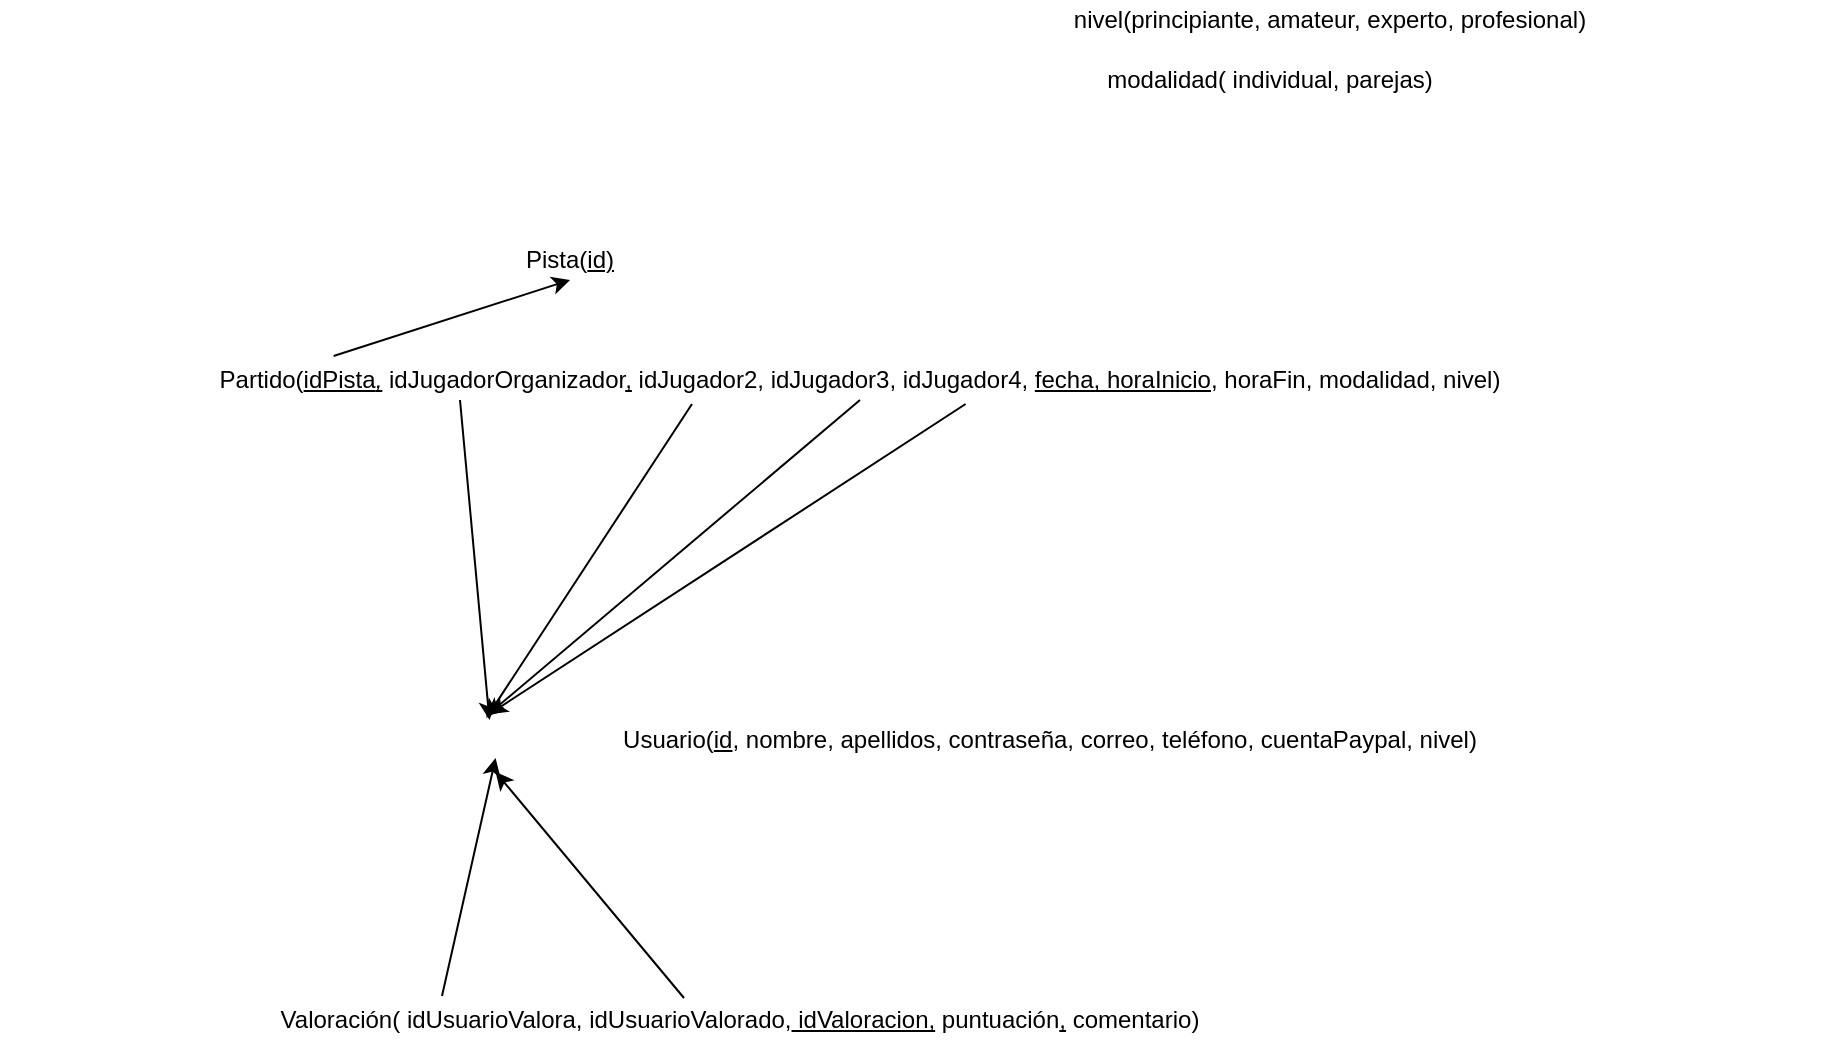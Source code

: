 <mxfile version="14.2.2" type="device"><diagram id="9PRmGkloUOTwzU3M-qhU" name="Page-1"><mxGraphModel dx="2249" dy="794" grid="1" gridSize="10" guides="1" tooltips="1" connect="1" arrows="1" fold="1" page="1" pageScale="1" pageWidth="827" pageHeight="1169" math="0" shadow="0"><root><mxCell id="0"/><mxCell id="1" parent="0"/><mxCell id="1u2UwhB-2618PIUaNTWo-1" value="Usuario(&lt;u&gt;id&lt;/u&gt;, nombre, apellidos, contraseña, correo, teléfono, cuentaPaypal, nivel)" style="text;html=1;strokeColor=none;fillColor=none;align=center;verticalAlign=middle;whiteSpace=wrap;rounded=0;" parent="1" vertex="1"><mxGeometry x="80" y="410" width="770" height="20" as="geometry"/></mxCell><mxCell id="1u2UwhB-2618PIUaNTWo-2" value="Pista(&lt;u&gt;id)&lt;/u&gt;" style="text;html=1;strokeColor=none;fillColor=none;align=center;verticalAlign=middle;whiteSpace=wrap;rounded=0;" parent="1" vertex="1"><mxGeometry x="-60" y="170" width="570" height="20" as="geometry"/></mxCell><mxCell id="1u2UwhB-2618PIUaNTWo-3" value="Partido(&lt;u&gt;idPista&lt;/u&gt;&lt;i&gt;&lt;u&gt;,&lt;/u&gt;&amp;nbsp;&lt;/i&gt;idJugadorOrganizador&lt;u&gt;,&lt;/u&gt;&amp;nbsp;idJugador2, idJugador3, idJugador4, &lt;u&gt;fecha, horaInicio&lt;/u&gt;, horaFin, modalidad, nivel)" style="text;html=1;strokeColor=none;fillColor=none;align=center;verticalAlign=middle;whiteSpace=wrap;rounded=0;" parent="1" vertex="1"><mxGeometry x="-30" y="230" width="800" height="20" as="geometry"/></mxCell><mxCell id="1u2UwhB-2618PIUaNTWo-4" value="Valoración( idUsuarioValora, idUsuarioValorado,&lt;u&gt; idValoracion,&lt;/u&gt; puntuación&lt;u&gt;,&lt;/u&gt;&amp;nbsp;comentario)" style="text;html=1;strokeColor=none;fillColor=none;align=center;verticalAlign=middle;whiteSpace=wrap;rounded=0;" parent="1" vertex="1"><mxGeometry x="60" y="550" width="500" height="20" as="geometry"/></mxCell><mxCell id="1u2UwhB-2618PIUaNTWo-5" value="nivel(principiante, amateur, experto, profesional)" style="text;html=1;strokeColor=none;fillColor=none;align=center;verticalAlign=middle;whiteSpace=wrap;rounded=0;" parent="1" vertex="1"><mxGeometry x="470" y="50" width="270" height="20" as="geometry"/></mxCell><mxCell id="1u2UwhB-2618PIUaNTWo-6" value="modalidad( individual, parejas)" style="text;html=1;strokeColor=none;fillColor=none;align=center;verticalAlign=middle;whiteSpace=wrap;rounded=0;" parent="1" vertex="1"><mxGeometry x="470" y="80" width="210" height="20" as="geometry"/></mxCell><mxCell id="1u2UwhB-2618PIUaNTWo-7" value="" style="endArrow=classic;html=1;exitX=0.171;exitY=-0.1;exitDx=0;exitDy=0;exitPerimeter=0;entryX=0.5;entryY=1;entryDx=0;entryDy=0;" parent="1" source="1u2UwhB-2618PIUaNTWo-3" target="1u2UwhB-2618PIUaNTWo-2" edge="1"><mxGeometry width="50" height="50" relative="1" as="geometry"><mxPoint x="100" y="180" as="sourcePoint"/><mxPoint x="150" y="130" as="targetPoint"/></mxGeometry></mxCell><mxCell id="1u2UwhB-2618PIUaNTWo-8" value="" style="endArrow=classic;html=1;exitX=0.25;exitY=1;exitDx=0;exitDy=0;entryX=0.136;entryY=0;entryDx=0;entryDy=0;entryPerimeter=0;" parent="1" source="1u2UwhB-2618PIUaNTWo-3" target="1u2UwhB-2618PIUaNTWo-1" edge="1"><mxGeometry width="50" height="50" relative="1" as="geometry"><mxPoint x="160" y="330" as="sourcePoint"/><mxPoint x="210" y="280" as="targetPoint"/></mxGeometry></mxCell><mxCell id="1u2UwhB-2618PIUaNTWo-9" value="" style="endArrow=classic;html=1;exitX=0.395;exitY=1.1;exitDx=0;exitDy=0;exitPerimeter=0;entryX=0.134;entryY=-0.05;entryDx=0;entryDy=0;entryPerimeter=0;" parent="1" source="1u2UwhB-2618PIUaNTWo-3" target="1u2UwhB-2618PIUaNTWo-1" edge="1"><mxGeometry width="50" height="50" relative="1" as="geometry"><mxPoint x="240" y="370" as="sourcePoint"/><mxPoint x="290" y="320" as="targetPoint"/></mxGeometry></mxCell><mxCell id="1u2UwhB-2618PIUaNTWo-10" value="" style="endArrow=classic;html=1;exitX=0.5;exitY=1;exitDx=0;exitDy=0;entryX=0.134;entryY=-0.1;entryDx=0;entryDy=0;entryPerimeter=0;" parent="1" source="1u2UwhB-2618PIUaNTWo-3" target="1u2UwhB-2618PIUaNTWo-1" edge="1"><mxGeometry width="50" height="50" relative="1" as="geometry"><mxPoint x="360" y="330" as="sourcePoint"/><mxPoint x="410" y="280" as="targetPoint"/></mxGeometry></mxCell><mxCell id="1u2UwhB-2618PIUaNTWo-11" value="" style="endArrow=classic;html=1;exitX=0.566;exitY=1.1;exitDx=0;exitDy=0;exitPerimeter=0;entryX=0.136;entryY=-0.15;entryDx=0;entryDy=0;entryPerimeter=0;" parent="1" source="1u2UwhB-2618PIUaNTWo-3" target="1u2UwhB-2618PIUaNTWo-1" edge="1"><mxGeometry width="50" height="50" relative="1" as="geometry"><mxPoint x="420" y="370" as="sourcePoint"/><mxPoint x="470" y="320" as="targetPoint"/></mxGeometry></mxCell><mxCell id="1u2UwhB-2618PIUaNTWo-12" value="" style="endArrow=classic;html=1;entryX=0.14;entryY=0.95;entryDx=0;entryDy=0;entryPerimeter=0;exitX=0.202;exitY=-0.1;exitDx=0;exitDy=0;exitPerimeter=0;" parent="1" source="1u2UwhB-2618PIUaNTWo-4" target="1u2UwhB-2618PIUaNTWo-1" edge="1"><mxGeometry width="50" height="50" relative="1" as="geometry"><mxPoint x="160" y="510" as="sourcePoint"/><mxPoint x="210" y="460" as="targetPoint"/></mxGeometry></mxCell><mxCell id="1u2UwhB-2618PIUaNTWo-14" value="" style="endArrow=classic;html=1;entryX=0.14;entryY=1.3;entryDx=0;entryDy=0;entryPerimeter=0;exitX=0.444;exitY=-0.05;exitDx=0;exitDy=0;exitPerimeter=0;" parent="1" source="1u2UwhB-2618PIUaNTWo-4" target="1u2UwhB-2618PIUaNTWo-1" edge="1"><mxGeometry width="50" height="50" relative="1" as="geometry"><mxPoint x="270" y="530" as="sourcePoint"/><mxPoint x="320" y="480" as="targetPoint"/></mxGeometry></mxCell></root></mxGraphModel></diagram></mxfile>